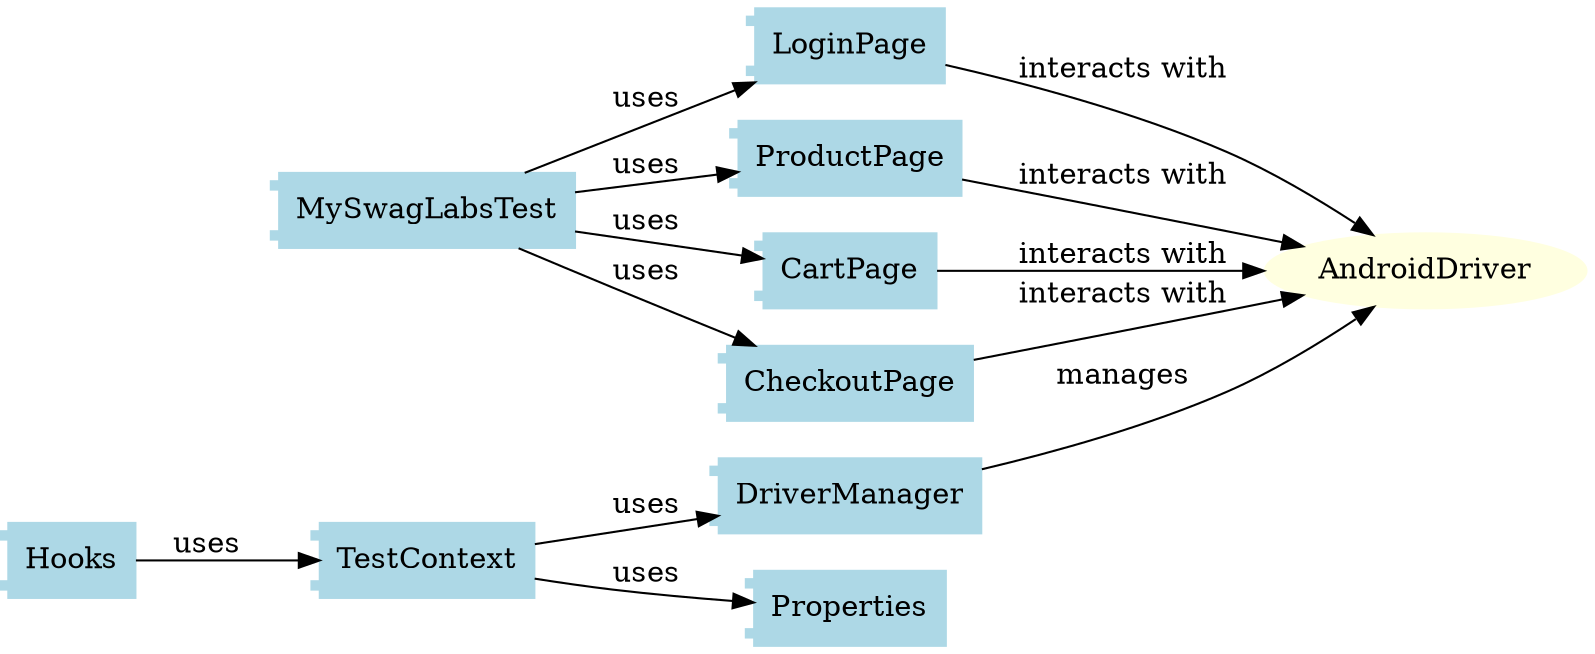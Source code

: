 digraph MySwagLabsComponentDiagram {
    rankdir=LR;
    node [shape=component, style=filled, color=lightblue];

    // Components
    TestClass1 [label="MySwagLabsTest"];
    TestClass2 [label="Hooks"];
    LoginPage [label="LoginPage"];
    ProductPage [label="ProductPage"];
    CartPage [label="CartPage"];
    CheckoutPage [label="CheckoutPage"];
    DriverManager [label="DriverManager"];
    Properties [label="Properties"];
    TestContext [label="TestContext"];
    AndroidDriver [label="AndroidDriver", shape=ellipse, style=filled, color=lightyellow];

    // Relationships
    TestClass1 -> LoginPage [label="uses"];
    TestClass1 -> ProductPage [label="uses"];
    TestClass1 -> CartPage [label="uses"];
    TestClass1 -> CheckoutPage [label="uses"];
    TestClass2 -> TestContext [label="uses"];
    LoginPage -> AndroidDriver [label="interacts with"];
    ProductPage -> AndroidDriver [label="interacts with"];
    CartPage -> AndroidDriver [label="interacts with"];
    CheckoutPage -> AndroidDriver [label="interacts with"];
    DriverManager -> AndroidDriver [label="manages"];
    TestContext -> DriverManager [label="uses"];
    TestContext -> Properties [label="uses"];
}